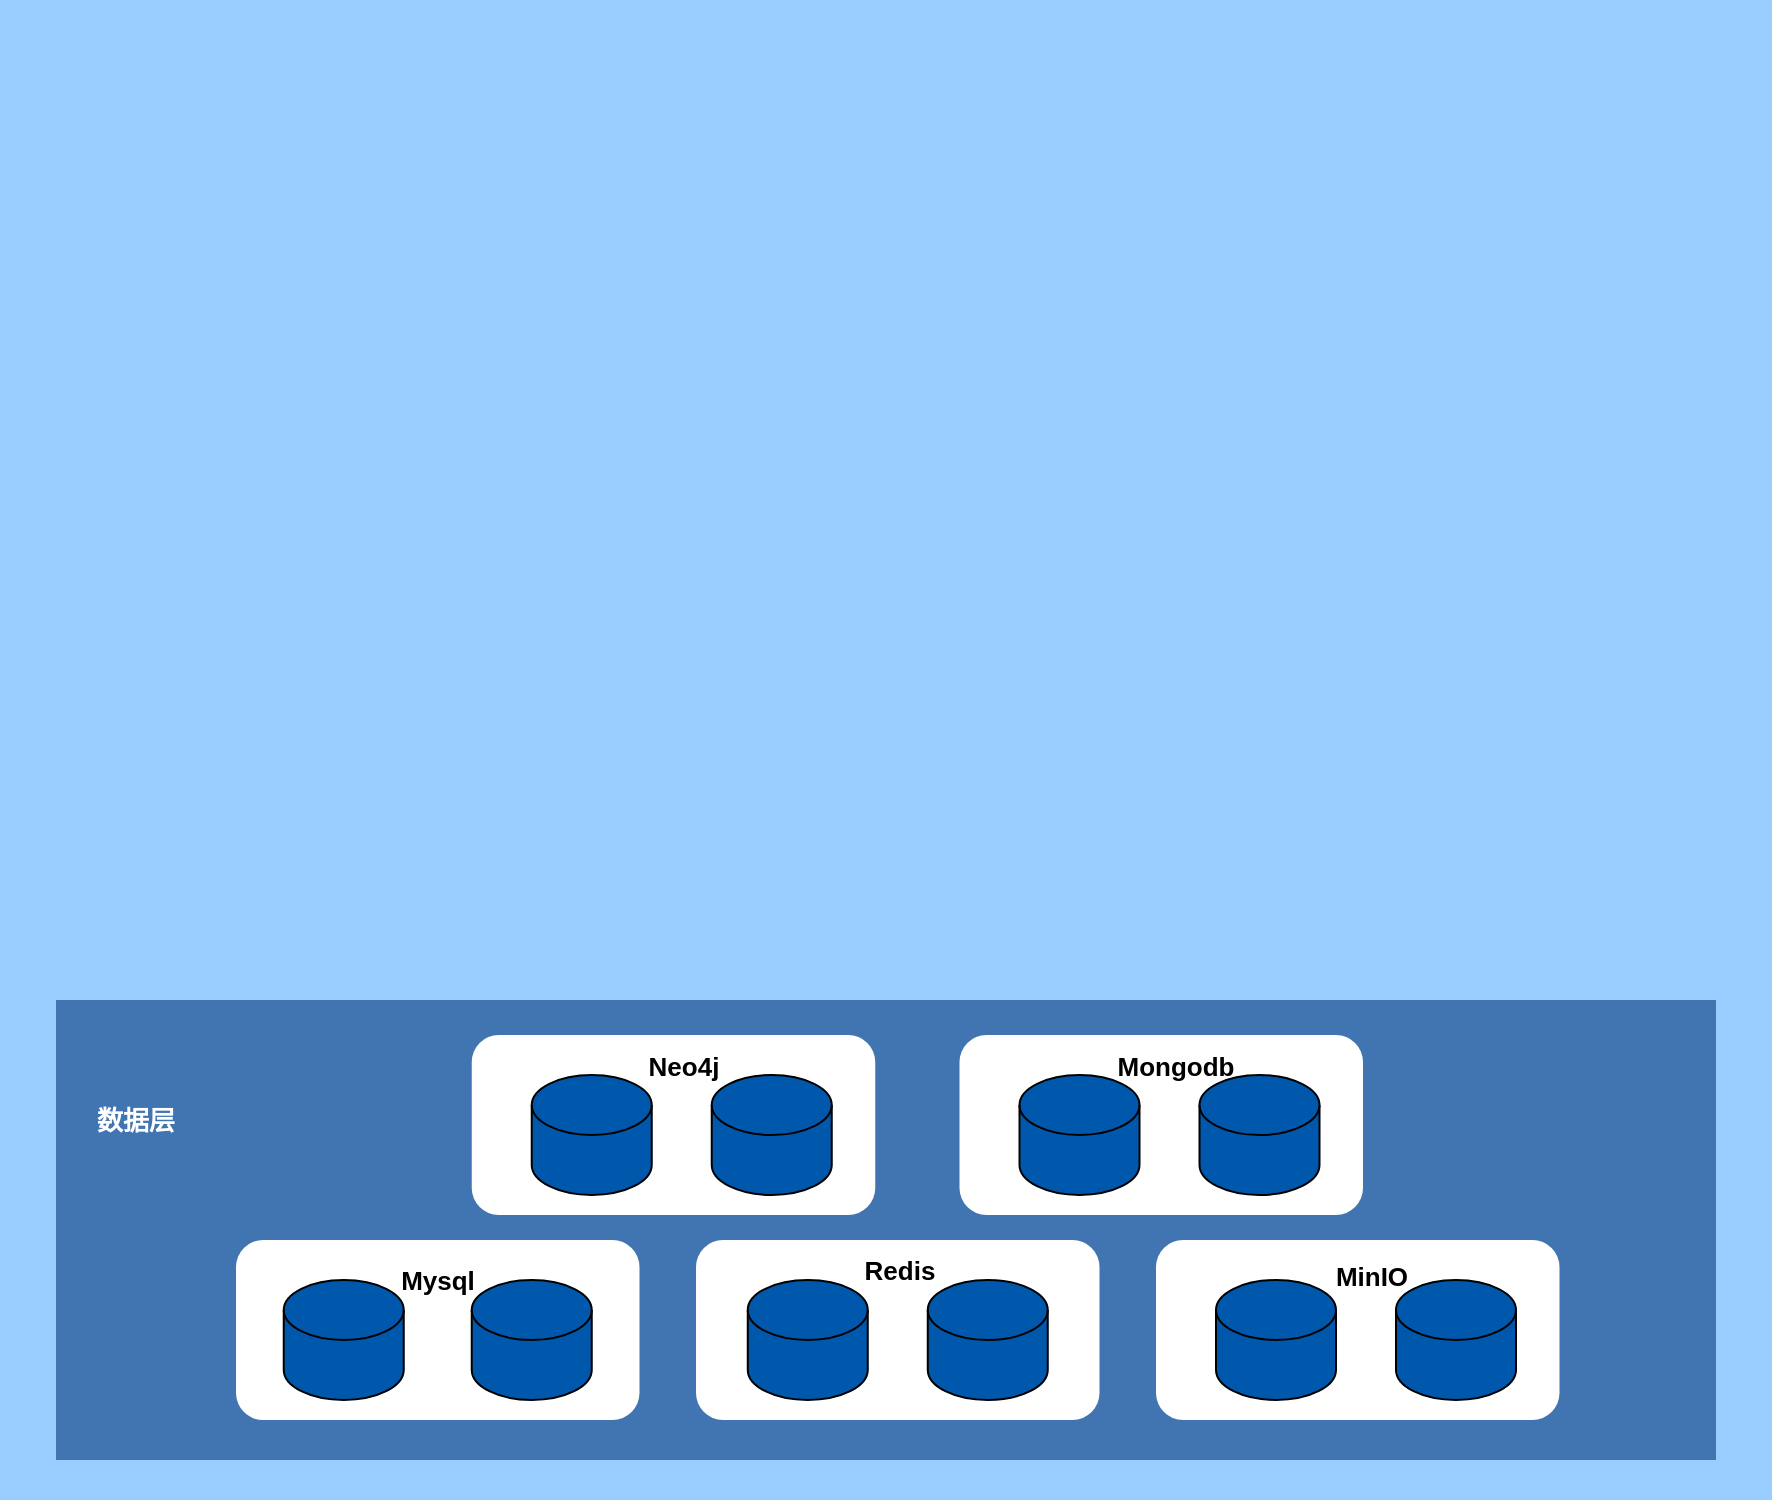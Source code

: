 <mxfile version="24.9.1">
  <diagram name="第 1 页" id="2rpAhfNdgSVbj2Yl61if">
    <mxGraphModel dx="1400" dy="754" grid="1" gridSize="10" guides="1" tooltips="1" connect="1" arrows="1" fold="1" page="1" pageScale="1" pageWidth="827" pageHeight="1169" math="0" shadow="0">
      <root>
        <mxCell id="0" />
        <mxCell id="1" parent="0" />
        <mxCell id="RlNbZg7kIgTh7L_psRPj-1" value="" style="rounded=0;whiteSpace=wrap;html=1;fillColor=#99CCFF;strokeColor=none;" vertex="1" parent="1">
          <mxGeometry x="44" y="40" width="886" height="750" as="geometry" />
        </mxCell>
        <mxCell id="RlNbZg7kIgTh7L_psRPj-2" value="" style="rounded=0;whiteSpace=wrap;html=1;fillColor=#4175B1;strokeColor=none;" vertex="1" parent="1">
          <mxGeometry x="72" y="540" width="830" height="230" as="geometry" />
        </mxCell>
        <mxCell id="RlNbZg7kIgTh7L_psRPj-3" value="" style="rounded=1;whiteSpace=wrap;html=1;dashed=1;fontStyle=1;fontSize=13;fillColor=#FFFFFF;strokeColor=none;" vertex="1" parent="1">
          <mxGeometry x="162" y="660" width="201.75" height="90" as="geometry" />
        </mxCell>
        <mxCell id="RlNbZg7kIgTh7L_psRPj-4" value="数据层" style="text;html=1;align=center;verticalAlign=middle;whiteSpace=wrap;rounded=0;fontStyle=1;fontSize=13;strokeColor=none;fontColor=#FFFFFF;" vertex="1" parent="1">
          <mxGeometry x="82" y="585" width="60" height="30" as="geometry" />
        </mxCell>
        <mxCell id="RlNbZg7kIgTh7L_psRPj-5" value="" style="shape=cylinder3;whiteSpace=wrap;html=1;boundedLbl=1;backgroundOutline=1;size=15;fontStyle=1;fontSize=13;strokeColor=default;fillColor=#0058AC;" vertex="1" parent="1">
          <mxGeometry x="185.87" y="680" width="60" height="60" as="geometry" />
        </mxCell>
        <mxCell id="RlNbZg7kIgTh7L_psRPj-6" value="" style="shape=cylinder3;whiteSpace=wrap;html=1;boundedLbl=1;backgroundOutline=1;size=15;fontStyle=1;fontSize=13;strokeColor=default;fillColor=#0058AC;" vertex="1" parent="1">
          <mxGeometry x="279.87" y="680" width="60" height="60" as="geometry" />
        </mxCell>
        <mxCell id="RlNbZg7kIgTh7L_psRPj-7" value="" style="rounded=1;whiteSpace=wrap;html=1;dashed=1;fontStyle=1;fontSize=13;fillColor=#FFFFFF;strokeColor=none;" vertex="1" parent="1">
          <mxGeometry x="392" y="660" width="201.75" height="90" as="geometry" />
        </mxCell>
        <mxCell id="RlNbZg7kIgTh7L_psRPj-8" value="Mysql" style="text;html=1;align=center;verticalAlign=middle;whiteSpace=wrap;rounded=0;fontStyle=1;fontSize=13;strokeColor=none;fontColor=#000000;" vertex="1" parent="1">
          <mxGeometry x="232.87" y="665" width="60" height="30" as="geometry" />
        </mxCell>
        <mxCell id="RlNbZg7kIgTh7L_psRPj-9" value="" style="shape=cylinder3;whiteSpace=wrap;html=1;boundedLbl=1;backgroundOutline=1;size=15;fontStyle=1;fontSize=13;strokeColor=default;fillColor=#0058AC;" vertex="1" parent="1">
          <mxGeometry x="417.88" y="680" width="60" height="60" as="geometry" />
        </mxCell>
        <mxCell id="RlNbZg7kIgTh7L_psRPj-10" value="" style="shape=cylinder3;whiteSpace=wrap;html=1;boundedLbl=1;backgroundOutline=1;size=15;fontStyle=1;fontSize=13;strokeColor=default;fillColor=#0058AC;" vertex="1" parent="1">
          <mxGeometry x="507.88" y="680" width="60" height="60" as="geometry" />
        </mxCell>
        <mxCell id="RlNbZg7kIgTh7L_psRPj-11" value="Redis" style="text;html=1;align=center;verticalAlign=middle;whiteSpace=wrap;rounded=0;fontStyle=1;fontSize=13;strokeColor=none;fontColor=#000000;" vertex="1" parent="1">
          <mxGeometry x="463.75" y="660" width="60" height="30" as="geometry" />
        </mxCell>
        <mxCell id="RlNbZg7kIgTh7L_psRPj-12" value="" style="rounded=1;whiteSpace=wrap;html=1;dashed=1;fontStyle=1;fontSize=13;fillColor=#FFFFFF;strokeColor=none;" vertex="1" parent="1">
          <mxGeometry x="622" y="660" width="201.75" height="90" as="geometry" />
        </mxCell>
        <mxCell id="RlNbZg7kIgTh7L_psRPj-13" value="MinIO" style="text;html=1;align=center;verticalAlign=middle;whiteSpace=wrap;rounded=0;fontStyle=1;fontSize=13;strokeColor=none;fontColor=#000000;" vertex="1" parent="1">
          <mxGeometry x="699.75" y="663" width="60" height="30" as="geometry" />
        </mxCell>
        <mxCell id="RlNbZg7kIgTh7L_psRPj-14" value="" style="shape=cylinder3;whiteSpace=wrap;html=1;boundedLbl=1;backgroundOutline=1;size=15;fontStyle=1;fontSize=13;strokeColor=default;fillColor=#0058AC;" vertex="1" parent="1">
          <mxGeometry x="652" y="680" width="60" height="60" as="geometry" />
        </mxCell>
        <mxCell id="RlNbZg7kIgTh7L_psRPj-15" value="" style="shape=cylinder3;whiteSpace=wrap;html=1;boundedLbl=1;backgroundOutline=1;size=15;fontStyle=1;fontSize=13;strokeColor=default;fillColor=#0058AC;" vertex="1" parent="1">
          <mxGeometry x="742" y="680" width="60" height="60" as="geometry" />
        </mxCell>
        <mxCell id="RlNbZg7kIgTh7L_psRPj-17" value="" style="rounded=1;whiteSpace=wrap;html=1;dashed=1;fontStyle=1;fontSize=13;fillColor=#FFFFFF;strokeColor=none;" vertex="1" parent="1">
          <mxGeometry x="523.75" y="557.5" width="201.75" height="90" as="geometry" />
        </mxCell>
        <mxCell id="RlNbZg7kIgTh7L_psRPj-18" value="Mongodb" style="text;html=1;align=center;verticalAlign=middle;whiteSpace=wrap;rounded=0;fontStyle=1;fontSize=13;strokeColor=none;fontColor=#000000;" vertex="1" parent="1">
          <mxGeometry x="601.5" y="557.5" width="60" height="30" as="geometry" />
        </mxCell>
        <mxCell id="RlNbZg7kIgTh7L_psRPj-19" value="" style="shape=cylinder3;whiteSpace=wrap;html=1;boundedLbl=1;backgroundOutline=1;size=15;fontStyle=1;fontSize=13;strokeColor=default;fillColor=#0058AC;" vertex="1" parent="1">
          <mxGeometry x="553.75" y="577.5" width="60" height="60" as="geometry" />
        </mxCell>
        <mxCell id="RlNbZg7kIgTh7L_psRPj-20" value="" style="shape=cylinder3;whiteSpace=wrap;html=1;boundedLbl=1;backgroundOutline=1;size=15;fontStyle=1;fontSize=13;strokeColor=default;fillColor=#0058AC;" vertex="1" parent="1">
          <mxGeometry x="643.75" y="577.5" width="60" height="60" as="geometry" />
        </mxCell>
        <mxCell id="RlNbZg7kIgTh7L_psRPj-21" value="" style="rounded=1;whiteSpace=wrap;html=1;dashed=1;fontStyle=1;fontSize=13;fillColor=#FFFFFF;strokeColor=none;" vertex="1" parent="1">
          <mxGeometry x="279.87" y="557.5" width="201.75" height="90" as="geometry" />
        </mxCell>
        <mxCell id="RlNbZg7kIgTh7L_psRPj-22" value="Neo4j" style="text;html=1;align=center;verticalAlign=middle;whiteSpace=wrap;rounded=0;fontStyle=1;fontSize=13;strokeColor=none;fontColor=#000000;" vertex="1" parent="1">
          <mxGeometry x="352.13" y="552.5" width="67.74" height="40" as="geometry" />
        </mxCell>
        <mxCell id="RlNbZg7kIgTh7L_psRPj-23" value="" style="shape=cylinder3;whiteSpace=wrap;html=1;boundedLbl=1;backgroundOutline=1;size=15;fontStyle=1;fontSize=13;strokeColor=default;fillColor=#0058AC;" vertex="1" parent="1">
          <mxGeometry x="309.87" y="577.5" width="60" height="60" as="geometry" />
        </mxCell>
        <mxCell id="RlNbZg7kIgTh7L_psRPj-24" value="" style="shape=cylinder3;whiteSpace=wrap;html=1;boundedLbl=1;backgroundOutline=1;size=15;fontStyle=1;fontSize=13;strokeColor=default;fillColor=#0058AC;" vertex="1" parent="1">
          <mxGeometry x="399.87" y="577.5" width="60" height="60" as="geometry" />
        </mxCell>
      </root>
    </mxGraphModel>
  </diagram>
</mxfile>
